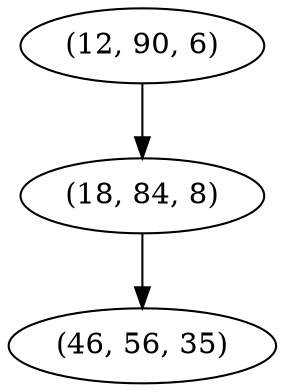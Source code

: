 digraph tree {
    "(12, 90, 6)";
    "(18, 84, 8)";
    "(46, 56, 35)";
    "(12, 90, 6)" -> "(18, 84, 8)";
    "(18, 84, 8)" -> "(46, 56, 35)";
}

